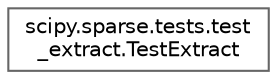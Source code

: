 digraph "Graphical Class Hierarchy"
{
 // LATEX_PDF_SIZE
  bgcolor="transparent";
  edge [fontname=Helvetica,fontsize=10,labelfontname=Helvetica,labelfontsize=10];
  node [fontname=Helvetica,fontsize=10,shape=box,height=0.2,width=0.4];
  rankdir="LR";
  Node0 [id="Node000000",label="scipy.sparse.tests.test\l_extract.TestExtract",height=0.2,width=0.4,color="grey40", fillcolor="white", style="filled",URL="$d1/d1a/classscipy_1_1sparse_1_1tests_1_1test__extract_1_1TestExtract.html",tooltip=" "];
}
